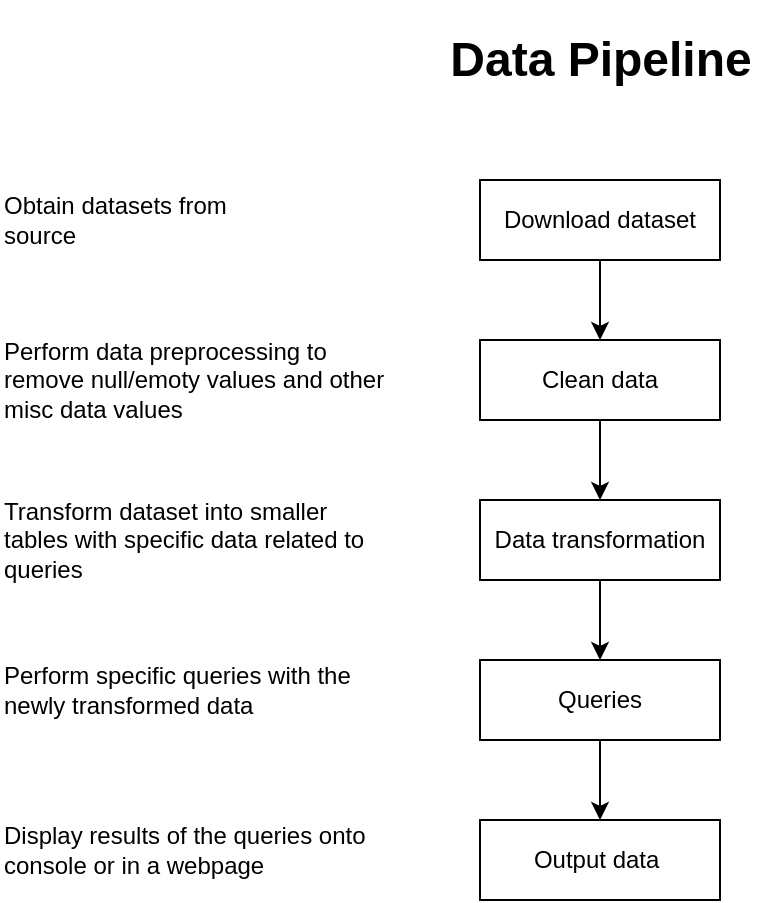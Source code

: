 <mxfile>
    <diagram name="Page-1" id="afUFnseTAe0Wrm9iywZ8">
        <mxGraphModel dx="1093" dy="649" grid="1" gridSize="10" guides="1" tooltips="1" connect="1" arrows="1" fold="1" page="1" pageScale="1" pageWidth="827" pageHeight="1169" math="0" shadow="0">
            <root>
                <mxCell id="0"/>
                <mxCell id="1" parent="0"/>
                <mxCell id="1fJSPw7iL1xpD-J9Fhht-1" value="Download dataset" style="rounded=0;whiteSpace=wrap;html=1;" parent="1" vertex="1">
                    <mxGeometry x="360" y="160" width="120" height="40" as="geometry"/>
                </mxCell>
                <mxCell id="1fJSPw7iL1xpD-J9Fhht-2" value="Clean data" style="rounded=0;whiteSpace=wrap;html=1;" parent="1" vertex="1">
                    <mxGeometry x="360" y="240" width="120" height="40" as="geometry"/>
                </mxCell>
                <mxCell id="1fJSPw7iL1xpD-J9Fhht-3" value="Output data&amp;nbsp;" style="rounded=0;whiteSpace=wrap;html=1;" parent="1" vertex="1">
                    <mxGeometry x="360" y="480" width="120" height="40" as="geometry"/>
                </mxCell>
                <mxCell id="1fJSPw7iL1xpD-J9Fhht-4" value="" style="endArrow=classic;html=1;rounded=0;exitX=0.5;exitY=1;exitDx=0;exitDy=0;entryX=0.5;entryY=0;entryDx=0;entryDy=0;" parent="1" source="1fJSPw7iL1xpD-J9Fhht-1" target="1fJSPw7iL1xpD-J9Fhht-2" edge="1">
                    <mxGeometry width="50" height="50" relative="1" as="geometry">
                        <mxPoint x="130" y="300" as="sourcePoint"/>
                        <mxPoint x="180" y="250" as="targetPoint"/>
                    </mxGeometry>
                </mxCell>
                <mxCell id="9" style="edgeStyle=none;html=1;exitX=0.5;exitY=1;exitDx=0;exitDy=0;entryX=0.5;entryY=0;entryDx=0;entryDy=0;" parent="1" source="1fJSPw7iL1xpD-J9Fhht-5" target="7" edge="1">
                    <mxGeometry relative="1" as="geometry"/>
                </mxCell>
                <mxCell id="1fJSPw7iL1xpD-J9Fhht-5" value="Data transformation" style="rounded=0;whiteSpace=wrap;html=1;" parent="1" vertex="1">
                    <mxGeometry x="360" y="320" width="120" height="40" as="geometry"/>
                </mxCell>
                <mxCell id="1fJSPw7iL1xpD-J9Fhht-6" value="" style="endArrow=classic;html=1;rounded=0;exitX=0.5;exitY=1;exitDx=0;exitDy=0;entryX=0.5;entryY=0;entryDx=0;entryDy=0;" parent="1" source="1fJSPw7iL1xpD-J9Fhht-2" target="1fJSPw7iL1xpD-J9Fhht-5" edge="1">
                    <mxGeometry width="50" height="50" relative="1" as="geometry">
                        <mxPoint x="380" y="350" as="sourcePoint"/>
                        <mxPoint x="430" y="300" as="targetPoint"/>
                    </mxGeometry>
                </mxCell>
                <mxCell id="1fJSPw7iL1xpD-J9Fhht-8" value="&lt;h1&gt;Data Pipeline&lt;/h1&gt;" style="text;html=1;strokeColor=none;fillColor=none;spacing=5;spacingTop=-20;whiteSpace=wrap;overflow=hidden;rounded=0;align=center;" parent="1" vertex="1">
                    <mxGeometry x="337.5" y="80" width="165" height="40" as="geometry"/>
                </mxCell>
                <mxCell id="2" value="Obtain datasets from source" style="text;html=1;strokeColor=none;fillColor=none;align=left;verticalAlign=middle;whiteSpace=wrap;rounded=0;" parent="1" vertex="1">
                    <mxGeometry x="120" y="165" width="150" height="30" as="geometry"/>
                </mxCell>
                <mxCell id="3" value="Perform data preprocessing to remove null/emoty values and other misc data values" style="text;html=1;strokeColor=none;fillColor=none;align=left;verticalAlign=middle;whiteSpace=wrap;rounded=0;" parent="1" vertex="1">
                    <mxGeometry x="120" y="245" width="197.5" height="30" as="geometry"/>
                </mxCell>
                <mxCell id="5" value="Transform dataset into smaller tables with specific data related to queries&amp;nbsp;" style="text;html=1;strokeColor=none;fillColor=none;align=left;verticalAlign=middle;whiteSpace=wrap;rounded=0;" parent="1" vertex="1">
                    <mxGeometry x="120" y="325" width="197.5" height="30" as="geometry"/>
                </mxCell>
                <mxCell id="10" style="edgeStyle=none;html=1;exitX=0.5;exitY=1;exitDx=0;exitDy=0;entryX=0.5;entryY=0;entryDx=0;entryDy=0;" parent="1" source="7" target="1fJSPw7iL1xpD-J9Fhht-3" edge="1">
                    <mxGeometry relative="1" as="geometry"/>
                </mxCell>
                <mxCell id="7" value="Queries" style="rounded=0;whiteSpace=wrap;html=1;" parent="1" vertex="1">
                    <mxGeometry x="360" y="400" width="120" height="40" as="geometry"/>
                </mxCell>
                <mxCell id="8" value="Perform specific queries with the newly transformed data" style="text;html=1;strokeColor=none;fillColor=none;align=left;verticalAlign=middle;whiteSpace=wrap;rounded=0;" parent="1" vertex="1">
                    <mxGeometry x="120" y="400" width="197.5" height="30" as="geometry"/>
                </mxCell>
                <mxCell id="11" value="Display results of the queries onto console or in a webpage" style="text;html=1;strokeColor=none;fillColor=none;align=left;verticalAlign=middle;whiteSpace=wrap;rounded=0;" parent="1" vertex="1">
                    <mxGeometry x="120" y="480" width="197.5" height="30" as="geometry"/>
                </mxCell>
            </root>
        </mxGraphModel>
    </diagram>
</mxfile>